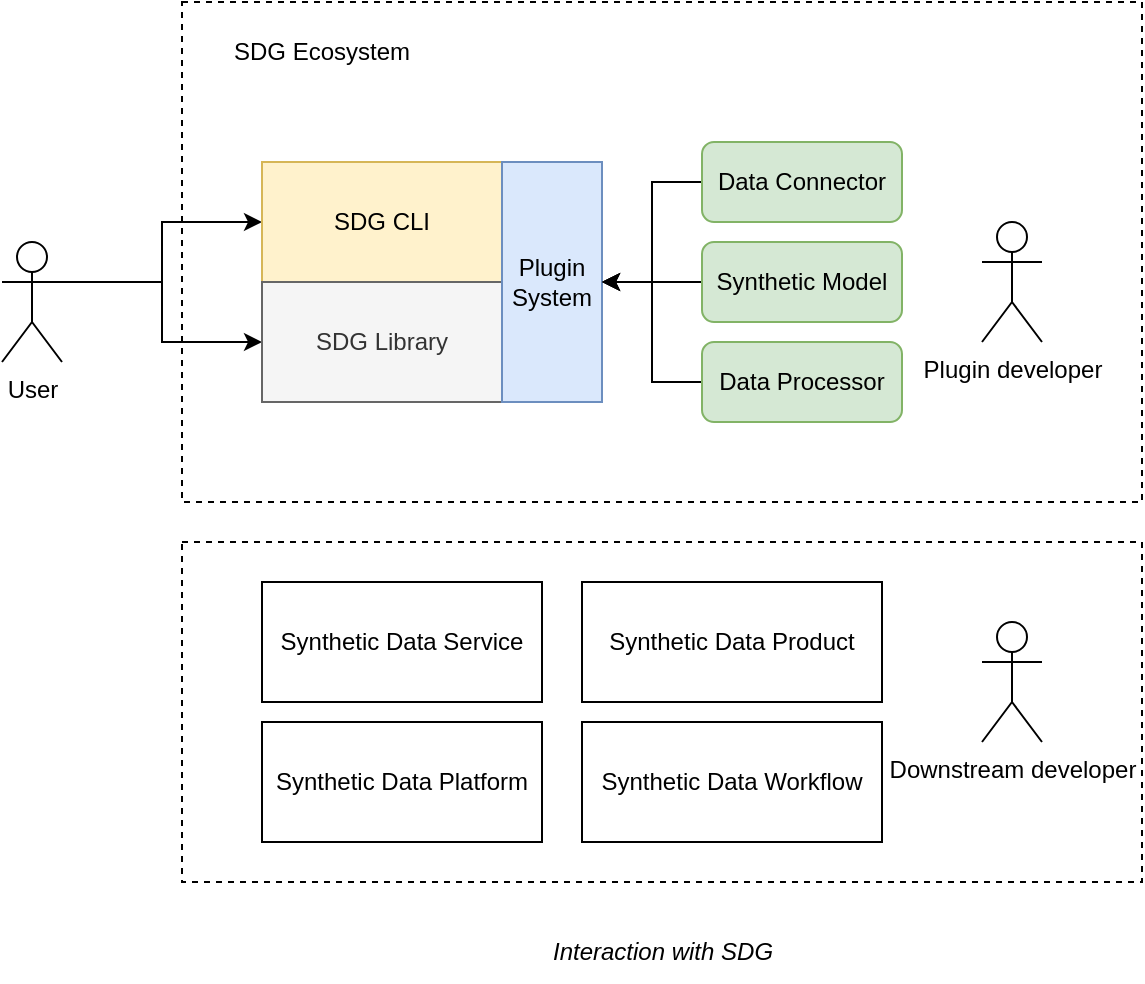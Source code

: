 <mxfile>
    <diagram id="ybXpZeSBrr0-ZqvJTm3q" name="第 1 页">
        <mxGraphModel dx="600" dy="611" grid="1" gridSize="10" guides="1" tooltips="1" connect="1" arrows="1" fold="1" page="1" pageScale="1" pageWidth="827" pageHeight="1169" math="0" shadow="0">
            <root>
                <mxCell id="0"/>
                <mxCell id="1" parent="0"/>
                <mxCell id="88" value="" style="rounded=0;whiteSpace=wrap;html=1;dashed=1;" vertex="1" parent="1">
                    <mxGeometry x="320" y="610" width="480" height="170" as="geometry"/>
                </mxCell>
                <mxCell id="89" value="" style="rounded=0;whiteSpace=wrap;html=1;dashed=1;" vertex="1" parent="1">
                    <mxGeometry x="320" y="340" width="480" height="250" as="geometry"/>
                </mxCell>
                <mxCell id="90" style="edgeStyle=orthogonalEdgeStyle;rounded=0;orthogonalLoop=1;jettySize=auto;html=1;exitX=1;exitY=0.333;exitDx=0;exitDy=0;exitPerimeter=0;entryX=0;entryY=0.5;entryDx=0;entryDy=0;" edge="1" parent="1" source="92" target="93">
                    <mxGeometry relative="1" as="geometry"/>
                </mxCell>
                <mxCell id="91" style="edgeStyle=orthogonalEdgeStyle;rounded=0;orthogonalLoop=1;jettySize=auto;html=1;exitX=1;exitY=0.333;exitDx=0;exitDy=0;exitPerimeter=0;entryX=0;entryY=0.5;entryDx=0;entryDy=0;" edge="1" parent="1" source="92" target="94">
                    <mxGeometry relative="1" as="geometry"/>
                </mxCell>
                <mxCell id="92" value="User" style="shape=umlActor;verticalLabelPosition=bottom;verticalAlign=top;html=1;outlineConnect=0;" vertex="1" parent="1">
                    <mxGeometry x="230" y="460" width="30" height="60" as="geometry"/>
                </mxCell>
                <mxCell id="93" value="SDG CLI" style="rounded=0;whiteSpace=wrap;html=1;fillColor=#fff2cc;strokeColor=#d6b656;" vertex="1" parent="1">
                    <mxGeometry x="360" y="420" width="120" height="60" as="geometry"/>
                </mxCell>
                <mxCell id="94" value="SDG Library" style="rounded=0;whiteSpace=wrap;html=1;fillColor=#f5f5f5;fontColor=#333333;strokeColor=#666666;" vertex="1" parent="1">
                    <mxGeometry x="360" y="480" width="120" height="60" as="geometry"/>
                </mxCell>
                <mxCell id="95" value="Plugin&lt;br&gt;System" style="rounded=0;whiteSpace=wrap;html=1;fillColor=#dae8fc;strokeColor=#6c8ebf;" vertex="1" parent="1">
                    <mxGeometry x="480" y="420" width="50" height="120" as="geometry"/>
                </mxCell>
                <mxCell id="96" value="Plugin developer" style="shape=umlActor;verticalLabelPosition=bottom;verticalAlign=top;html=1;outlineConnect=0;" vertex="1" parent="1">
                    <mxGeometry x="720" y="450" width="30" height="60" as="geometry"/>
                </mxCell>
                <mxCell id="97" value="Downstream developer" style="shape=umlActor;verticalLabelPosition=bottom;verticalAlign=top;html=1;outlineConnect=0;" vertex="1" parent="1">
                    <mxGeometry x="720" y="650" width="30" height="60" as="geometry"/>
                </mxCell>
                <mxCell id="98" style="edgeStyle=orthogonalEdgeStyle;rounded=0;orthogonalLoop=1;jettySize=auto;html=1;exitX=0;exitY=0.5;exitDx=0;exitDy=0;entryX=1;entryY=0.5;entryDx=0;entryDy=0;" edge="1" parent="1" source="99" target="95">
                    <mxGeometry relative="1" as="geometry"/>
                </mxCell>
                <mxCell id="99" value="Data Connector" style="rounded=1;whiteSpace=wrap;html=1;fillColor=#d5e8d4;strokeColor=#82b366;" vertex="1" parent="1">
                    <mxGeometry x="580" y="410" width="100" height="40" as="geometry"/>
                </mxCell>
                <mxCell id="100" style="edgeStyle=orthogonalEdgeStyle;rounded=0;orthogonalLoop=1;jettySize=auto;html=1;exitX=0;exitY=0.5;exitDx=0;exitDy=0;entryX=1;entryY=0.5;entryDx=0;entryDy=0;" edge="1" parent="1" source="101" target="95">
                    <mxGeometry relative="1" as="geometry"/>
                </mxCell>
                <mxCell id="101" value="Synthetic Model" style="rounded=1;whiteSpace=wrap;html=1;fillColor=#d5e8d4;strokeColor=#82b366;" vertex="1" parent="1">
                    <mxGeometry x="580" y="460" width="100" height="40" as="geometry"/>
                </mxCell>
                <mxCell id="102" style="edgeStyle=orthogonalEdgeStyle;rounded=0;orthogonalLoop=1;jettySize=auto;html=1;exitX=0;exitY=0.5;exitDx=0;exitDy=0;entryX=1;entryY=0.5;entryDx=0;entryDy=0;" edge="1" parent="1" source="103" target="95">
                    <mxGeometry relative="1" as="geometry"/>
                </mxCell>
                <mxCell id="103" value="Data Processor" style="rounded=1;whiteSpace=wrap;html=1;fillColor=#d5e8d4;strokeColor=#82b366;" vertex="1" parent="1">
                    <mxGeometry x="580" y="510" width="100" height="40" as="geometry"/>
                </mxCell>
                <mxCell id="104" value="Synthetic Data Service" style="rounded=0;whiteSpace=wrap;html=1;" vertex="1" parent="1">
                    <mxGeometry x="360" y="630" width="140" height="60" as="geometry"/>
                </mxCell>
                <mxCell id="105" value="SDG Ecosystem" style="text;html=1;strokeColor=none;fillColor=none;align=center;verticalAlign=middle;whiteSpace=wrap;rounded=0;dashed=1;" vertex="1" parent="1">
                    <mxGeometry x="330" y="350" width="120" height="30" as="geometry"/>
                </mxCell>
                <mxCell id="106" value="Synthetic Data Platform" style="rounded=0;whiteSpace=wrap;html=1;" vertex="1" parent="1">
                    <mxGeometry x="360" y="700" width="140" height="60" as="geometry"/>
                </mxCell>
                <mxCell id="107" value="Synthetic Data Product" style="rounded=0;whiteSpace=wrap;html=1;" vertex="1" parent="1">
                    <mxGeometry x="520" y="630" width="150" height="60" as="geometry"/>
                </mxCell>
                <mxCell id="108" value="Synthetic Data Workflow" style="rounded=0;whiteSpace=wrap;html=1;" vertex="1" parent="1">
                    <mxGeometry x="520" y="700" width="150" height="60" as="geometry"/>
                </mxCell>
                <mxCell id="109" value="Interaction with SDG" style="text;html=1;align=center;verticalAlign=middle;resizable=0;points=[];autosize=1;strokeColor=none;fillColor=none;fontStyle=2" vertex="1" parent="1">
                    <mxGeometry x="495" y="800" width="130" height="30" as="geometry"/>
                </mxCell>
            </root>
        </mxGraphModel>
    </diagram>
</mxfile>
